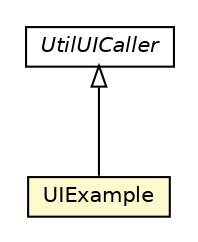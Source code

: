 #!/usr/local/bin/dot
#
# Class diagram 
# Generated by UMLGraph version R5_6-24-gf6e263 (http://www.umlgraph.org/)
#

digraph G {
	edge [fontname="Helvetica",fontsize=10,labelfontname="Helvetica",labelfontsize=10];
	node [fontname="Helvetica",fontsize=10,shape=plaintext];
	nodesep=0.25;
	ranksep=0.5;
	// org.universAAL.samples.utils.client.UIExample
	c20876 [label=<<table title="org.universAAL.samples.utils.client.UIExample" border="0" cellborder="1" cellspacing="0" cellpadding="2" port="p" bgcolor="lemonChiffon" href="./UIExample.html">
		<tr><td><table border="0" cellspacing="0" cellpadding="1">
<tr><td align="center" balign="center"> UIExample </td></tr>
		</table></td></tr>
		</table>>, URL="./UIExample.html", fontname="Helvetica", fontcolor="black", fontsize=10.0];
	//org.universAAL.samples.utils.client.UIExample extends org.universAAL.support.utils.ui.mid.UtilUICaller
	c20957:p -> c20876:p [dir=back,arrowtail=empty];
	// org.universAAL.support.utils.ui.mid.UtilUICaller
	c20957 [label=<<table title="org.universAAL.support.utils.ui.mid.UtilUICaller" border="0" cellborder="1" cellspacing="0" cellpadding="2" port="p" href="http://java.sun.com/j2se/1.4.2/docs/api/org/universAAL/support/utils/ui/mid/UtilUICaller.html">
		<tr><td><table border="0" cellspacing="0" cellpadding="1">
<tr><td align="center" balign="center"><font face="Helvetica-Oblique"> UtilUICaller </font></td></tr>
		</table></td></tr>
		</table>>, URL="http://java.sun.com/j2se/1.4.2/docs/api/org/universAAL/support/utils/ui/mid/UtilUICaller.html", fontname="Helvetica", fontcolor="black", fontsize=10.0];
}

